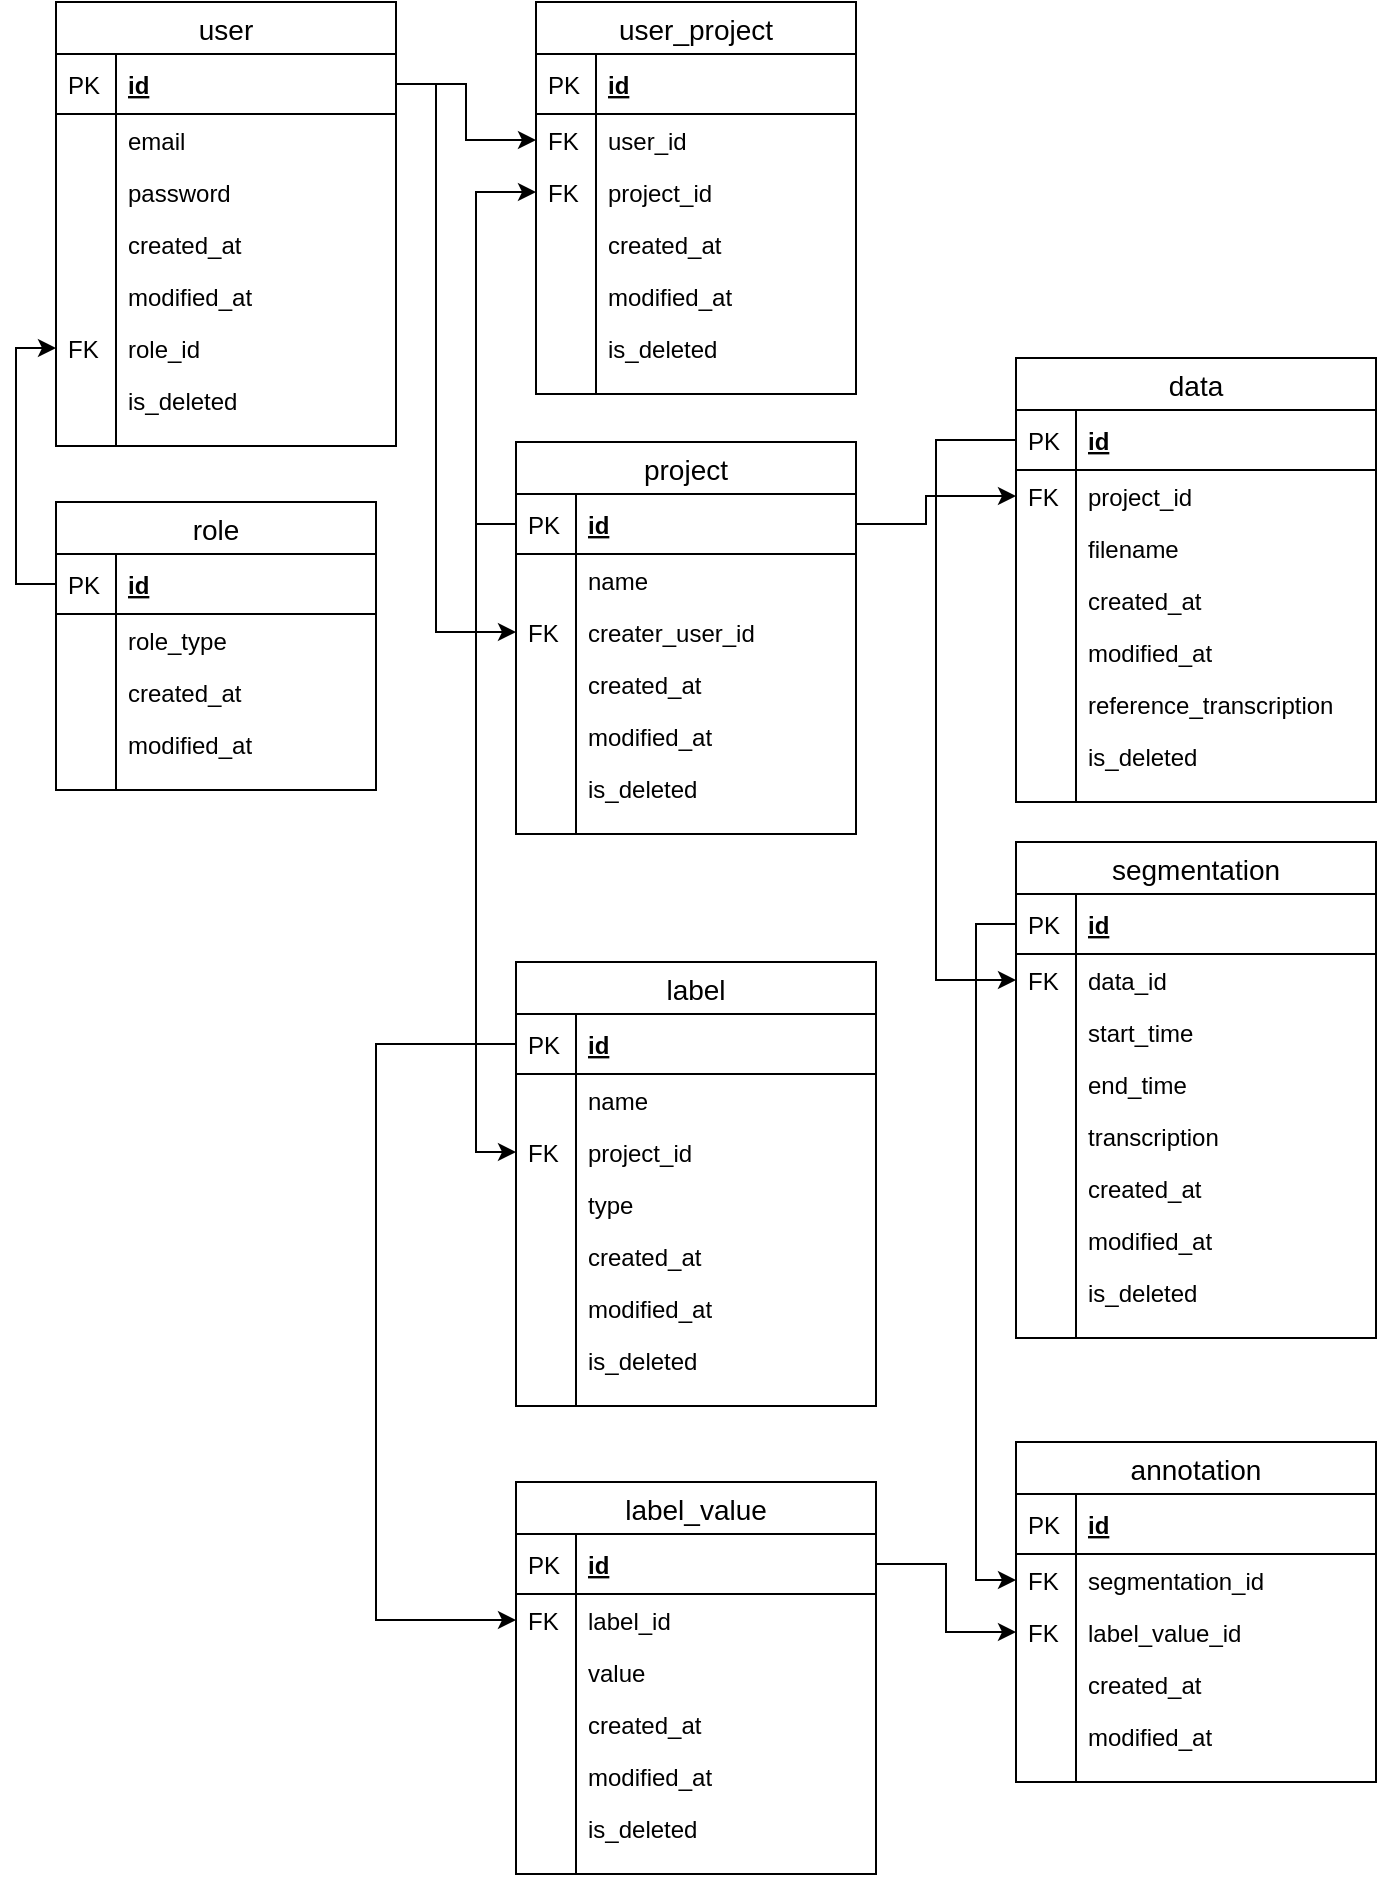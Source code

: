 <mxfile version="13.1.1" type="device"><diagram id="2tr82ef9kaFeDOgbSpE1" name="Page-1"><mxGraphModel dx="946" dy="597" grid="1" gridSize="10" guides="1" tooltips="1" connect="1" arrows="1" fold="1" page="1" pageScale="1" pageWidth="850" pageHeight="1100" math="0" shadow="0"><root><mxCell id="0"/><mxCell id="1" parent="0"/><mxCell id="nWLh1AnbuUHk495yyn_A-1" value="user" style="swimlane;fontStyle=0;childLayout=stackLayout;horizontal=1;startSize=26;horizontalStack=0;resizeParent=1;resizeParentMax=0;resizeLast=0;collapsible=1;marginBottom=0;align=center;fontSize=14;" parent="1" vertex="1"><mxGeometry x="40" y="80" width="170" height="222" as="geometry"/></mxCell><mxCell id="nWLh1AnbuUHk495yyn_A-2" value="id" style="shape=partialRectangle;top=0;left=0;right=0;bottom=1;align=left;verticalAlign=middle;fillColor=none;spacingLeft=34;spacingRight=4;overflow=hidden;rotatable=0;points=[[0,0.5],[1,0.5]];portConstraint=eastwest;dropTarget=0;fontStyle=5;fontSize=12;" parent="nWLh1AnbuUHk495yyn_A-1" vertex="1"><mxGeometry y="26" width="170" height="30" as="geometry"/></mxCell><mxCell id="nWLh1AnbuUHk495yyn_A-3" value="PK" style="shape=partialRectangle;top=0;left=0;bottom=0;fillColor=none;align=left;verticalAlign=middle;spacingLeft=4;spacingRight=4;overflow=hidden;rotatable=0;points=[];portConstraint=eastwest;part=1;fontSize=12;" parent="nWLh1AnbuUHk495yyn_A-2" vertex="1" connectable="0"><mxGeometry width="30" height="30" as="geometry"/></mxCell><mxCell id="nWLh1AnbuUHk495yyn_A-4" value="email" style="shape=partialRectangle;top=0;left=0;right=0;bottom=0;align=left;verticalAlign=top;fillColor=none;spacingLeft=34;spacingRight=4;overflow=hidden;rotatable=0;points=[[0,0.5],[1,0.5]];portConstraint=eastwest;dropTarget=0;fontSize=12;" parent="nWLh1AnbuUHk495yyn_A-1" vertex="1"><mxGeometry y="56" width="170" height="26" as="geometry"/></mxCell><mxCell id="nWLh1AnbuUHk495yyn_A-5" value="" style="shape=partialRectangle;top=0;left=0;bottom=0;fillColor=none;align=left;verticalAlign=top;spacingLeft=4;spacingRight=4;overflow=hidden;rotatable=0;points=[];portConstraint=eastwest;part=1;fontSize=12;" parent="nWLh1AnbuUHk495yyn_A-4" vertex="1" connectable="0"><mxGeometry width="30" height="26" as="geometry"/></mxCell><mxCell id="nWLh1AnbuUHk495yyn_A-6" value="password" style="shape=partialRectangle;top=0;left=0;right=0;bottom=0;align=left;verticalAlign=top;fillColor=none;spacingLeft=34;spacingRight=4;overflow=hidden;rotatable=0;points=[[0,0.5],[1,0.5]];portConstraint=eastwest;dropTarget=0;fontSize=12;" parent="nWLh1AnbuUHk495yyn_A-1" vertex="1"><mxGeometry y="82" width="170" height="26" as="geometry"/></mxCell><mxCell id="nWLh1AnbuUHk495yyn_A-7" value="" style="shape=partialRectangle;top=0;left=0;bottom=0;fillColor=none;align=left;verticalAlign=top;spacingLeft=4;spacingRight=4;overflow=hidden;rotatable=0;points=[];portConstraint=eastwest;part=1;fontSize=12;" parent="nWLh1AnbuUHk495yyn_A-6" vertex="1" connectable="0"><mxGeometry width="30" height="26" as="geometry"/></mxCell><mxCell id="nWLh1AnbuUHk495yyn_A-8" value="created_at" style="shape=partialRectangle;top=0;left=0;right=0;bottom=0;align=left;verticalAlign=top;fillColor=none;spacingLeft=34;spacingRight=4;overflow=hidden;rotatable=0;points=[[0,0.5],[1,0.5]];portConstraint=eastwest;dropTarget=0;fontSize=12;" parent="nWLh1AnbuUHk495yyn_A-1" vertex="1"><mxGeometry y="108" width="170" height="26" as="geometry"/></mxCell><mxCell id="nWLh1AnbuUHk495yyn_A-9" value="" style="shape=partialRectangle;top=0;left=0;bottom=0;fillColor=none;align=left;verticalAlign=top;spacingLeft=4;spacingRight=4;overflow=hidden;rotatable=0;points=[];portConstraint=eastwest;part=1;fontSize=12;" parent="nWLh1AnbuUHk495yyn_A-8" vertex="1" connectable="0"><mxGeometry width="30" height="26" as="geometry"/></mxCell><mxCell id="nWLh1AnbuUHk495yyn_A-37" value="modified_at" style="shape=partialRectangle;top=0;left=0;right=0;bottom=0;align=left;verticalAlign=top;fillColor=none;spacingLeft=34;spacingRight=4;overflow=hidden;rotatable=0;points=[[0,0.5],[1,0.5]];portConstraint=eastwest;dropTarget=0;fontSize=12;" parent="nWLh1AnbuUHk495yyn_A-1" vertex="1"><mxGeometry y="134" width="170" height="26" as="geometry"/></mxCell><mxCell id="nWLh1AnbuUHk495yyn_A-38" value="" style="shape=partialRectangle;top=0;left=0;bottom=0;fillColor=none;align=left;verticalAlign=top;spacingLeft=4;spacingRight=4;overflow=hidden;rotatable=0;points=[];portConstraint=eastwest;part=1;fontSize=12;" parent="nWLh1AnbuUHk495yyn_A-37" vertex="1" connectable="0"><mxGeometry width="30" height="26" as="geometry"/></mxCell><mxCell id="nWLh1AnbuUHk495yyn_A-41" value="role_id" style="shape=partialRectangle;top=0;left=0;right=0;bottom=0;align=left;verticalAlign=top;fillColor=none;spacingLeft=34;spacingRight=4;overflow=hidden;rotatable=0;points=[[0,0.5],[1,0.5]];portConstraint=eastwest;dropTarget=0;fontSize=12;" parent="nWLh1AnbuUHk495yyn_A-1" vertex="1"><mxGeometry y="160" width="170" height="26" as="geometry"/></mxCell><mxCell id="nWLh1AnbuUHk495yyn_A-42" value="FK" style="shape=partialRectangle;top=0;left=0;bottom=0;fillColor=none;align=left;verticalAlign=top;spacingLeft=4;spacingRight=4;overflow=hidden;rotatable=0;points=[];portConstraint=eastwest;part=1;fontSize=12;" parent="nWLh1AnbuUHk495yyn_A-41" vertex="1" connectable="0"><mxGeometry width="30" height="26" as="geometry"/></mxCell><mxCell id="nWLh1AnbuUHk495yyn_A-141" value="is_deleted" style="shape=partialRectangle;top=0;left=0;right=0;bottom=0;align=left;verticalAlign=top;fillColor=none;spacingLeft=34;spacingRight=4;overflow=hidden;rotatable=0;points=[[0,0.5],[1,0.5]];portConstraint=eastwest;dropTarget=0;fontSize=12;" parent="nWLh1AnbuUHk495yyn_A-1" vertex="1"><mxGeometry y="186" width="170" height="26" as="geometry"/></mxCell><mxCell id="nWLh1AnbuUHk495yyn_A-142" value="" style="shape=partialRectangle;top=0;left=0;bottom=0;fillColor=none;align=left;verticalAlign=top;spacingLeft=4;spacingRight=4;overflow=hidden;rotatable=0;points=[];portConstraint=eastwest;part=1;fontSize=12;" parent="nWLh1AnbuUHk495yyn_A-141" vertex="1" connectable="0"><mxGeometry width="30" height="26" as="geometry"/></mxCell><mxCell id="nWLh1AnbuUHk495yyn_A-10" value="" style="shape=partialRectangle;top=0;left=0;right=0;bottom=0;align=left;verticalAlign=top;fillColor=none;spacingLeft=34;spacingRight=4;overflow=hidden;rotatable=0;points=[[0,0.5],[1,0.5]];portConstraint=eastwest;dropTarget=0;fontSize=12;" parent="nWLh1AnbuUHk495yyn_A-1" vertex="1"><mxGeometry y="212" width="170" height="10" as="geometry"/></mxCell><mxCell id="nWLh1AnbuUHk495yyn_A-11" value="" style="shape=partialRectangle;top=0;left=0;bottom=0;fillColor=none;align=left;verticalAlign=top;spacingLeft=4;spacingRight=4;overflow=hidden;rotatable=0;points=[];portConstraint=eastwest;part=1;fontSize=12;" parent="nWLh1AnbuUHk495yyn_A-10" vertex="1" connectable="0"><mxGeometry width="30" height="10" as="geometry"/></mxCell><mxCell id="nWLh1AnbuUHk495yyn_A-12" value="project" style="swimlane;fontStyle=0;childLayout=stackLayout;horizontal=1;startSize=26;horizontalStack=0;resizeParent=1;resizeParentMax=0;resizeLast=0;collapsible=1;marginBottom=0;align=center;fontSize=14;" parent="1" vertex="1"><mxGeometry x="270" y="300" width="170" height="196" as="geometry"><mxRectangle x="270" y="300" width="70" height="26" as="alternateBounds"/></mxGeometry></mxCell><mxCell id="nWLh1AnbuUHk495yyn_A-13" value="id" style="shape=partialRectangle;top=0;left=0;right=0;bottom=1;align=left;verticalAlign=middle;fillColor=none;spacingLeft=34;spacingRight=4;overflow=hidden;rotatable=0;points=[[0,0.5],[1,0.5]];portConstraint=eastwest;dropTarget=0;fontStyle=5;fontSize=12;" parent="nWLh1AnbuUHk495yyn_A-12" vertex="1"><mxGeometry y="26" width="170" height="30" as="geometry"/></mxCell><mxCell id="nWLh1AnbuUHk495yyn_A-14" value="PK" style="shape=partialRectangle;top=0;left=0;bottom=0;fillColor=none;align=left;verticalAlign=middle;spacingLeft=4;spacingRight=4;overflow=hidden;rotatable=0;points=[];portConstraint=eastwest;part=1;fontSize=12;" parent="nWLh1AnbuUHk495yyn_A-13" vertex="1" connectable="0"><mxGeometry width="30" height="30" as="geometry"/></mxCell><mxCell id="nWLh1AnbuUHk495yyn_A-15" value="name" style="shape=partialRectangle;top=0;left=0;right=0;bottom=0;align=left;verticalAlign=top;fillColor=none;spacingLeft=34;spacingRight=4;overflow=hidden;rotatable=0;points=[[0,0.5],[1,0.5]];portConstraint=eastwest;dropTarget=0;fontSize=12;" parent="nWLh1AnbuUHk495yyn_A-12" vertex="1"><mxGeometry y="56" width="170" height="26" as="geometry"/></mxCell><mxCell id="nWLh1AnbuUHk495yyn_A-16" value="" style="shape=partialRectangle;top=0;left=0;bottom=0;fillColor=none;align=left;verticalAlign=top;spacingLeft=4;spacingRight=4;overflow=hidden;rotatable=0;points=[];portConstraint=eastwest;part=1;fontSize=12;" parent="nWLh1AnbuUHk495yyn_A-15" vertex="1" connectable="0"><mxGeometry width="30" height="26" as="geometry"/></mxCell><mxCell id="nWLh1AnbuUHk495yyn_A-17" value="creater_user_id" style="shape=partialRectangle;top=0;left=0;right=0;bottom=0;align=left;verticalAlign=top;fillColor=none;spacingLeft=34;spacingRight=4;overflow=hidden;rotatable=0;points=[[0,0.5],[1,0.5]];portConstraint=eastwest;dropTarget=0;fontSize=12;" parent="nWLh1AnbuUHk495yyn_A-12" vertex="1"><mxGeometry y="82" width="170" height="26" as="geometry"/></mxCell><mxCell id="nWLh1AnbuUHk495yyn_A-18" value="FK" style="shape=partialRectangle;top=0;left=0;bottom=0;fillColor=none;align=left;verticalAlign=top;spacingLeft=4;spacingRight=4;overflow=hidden;rotatable=0;points=[];portConstraint=eastwest;part=1;fontSize=12;" parent="nWLh1AnbuUHk495yyn_A-17" vertex="1" connectable="0"><mxGeometry width="30" height="26" as="geometry"/></mxCell><mxCell id="nWLh1AnbuUHk495yyn_A-19" value="created_at" style="shape=partialRectangle;top=0;left=0;right=0;bottom=0;align=left;verticalAlign=top;fillColor=none;spacingLeft=34;spacingRight=4;overflow=hidden;rotatable=0;points=[[0,0.5],[1,0.5]];portConstraint=eastwest;dropTarget=0;fontSize=12;" parent="nWLh1AnbuUHk495yyn_A-12" vertex="1"><mxGeometry y="108" width="170" height="26" as="geometry"/></mxCell><mxCell id="nWLh1AnbuUHk495yyn_A-20" value="" style="shape=partialRectangle;top=0;left=0;bottom=0;fillColor=none;align=left;verticalAlign=top;spacingLeft=4;spacingRight=4;overflow=hidden;rotatable=0;points=[];portConstraint=eastwest;part=1;fontSize=12;" parent="nWLh1AnbuUHk495yyn_A-19" vertex="1" connectable="0"><mxGeometry width="30" height="26" as="geometry"/></mxCell><mxCell id="nWLh1AnbuUHk495yyn_A-79" value="modified_at" style="shape=partialRectangle;top=0;left=0;right=0;bottom=0;align=left;verticalAlign=top;fillColor=none;spacingLeft=34;spacingRight=4;overflow=hidden;rotatable=0;points=[[0,0.5],[1,0.5]];portConstraint=eastwest;dropTarget=0;fontSize=12;" parent="nWLh1AnbuUHk495yyn_A-12" vertex="1"><mxGeometry y="134" width="170" height="26" as="geometry"/></mxCell><mxCell id="nWLh1AnbuUHk495yyn_A-80" value="" style="shape=partialRectangle;top=0;left=0;bottom=0;fillColor=none;align=left;verticalAlign=top;spacingLeft=4;spacingRight=4;overflow=hidden;rotatable=0;points=[];portConstraint=eastwest;part=1;fontSize=12;" parent="nWLh1AnbuUHk495yyn_A-79" vertex="1" connectable="0"><mxGeometry width="30" height="26" as="geometry"/></mxCell><mxCell id="nWLh1AnbuUHk495yyn_A-145" value="is_deleted" style="shape=partialRectangle;top=0;left=0;right=0;bottom=0;align=left;verticalAlign=top;fillColor=none;spacingLeft=34;spacingRight=4;overflow=hidden;rotatable=0;points=[[0,0.5],[1,0.5]];portConstraint=eastwest;dropTarget=0;fontSize=12;" parent="nWLh1AnbuUHk495yyn_A-12" vertex="1"><mxGeometry y="160" width="170" height="26" as="geometry"/></mxCell><mxCell id="nWLh1AnbuUHk495yyn_A-146" value="" style="shape=partialRectangle;top=0;left=0;bottom=0;fillColor=none;align=left;verticalAlign=top;spacingLeft=4;spacingRight=4;overflow=hidden;rotatable=0;points=[];portConstraint=eastwest;part=1;fontSize=12;" parent="nWLh1AnbuUHk495yyn_A-145" vertex="1" connectable="0"><mxGeometry width="30" height="26" as="geometry"/></mxCell><mxCell id="nWLh1AnbuUHk495yyn_A-147" value="" style="shape=partialRectangle;top=0;left=0;right=0;bottom=0;align=left;verticalAlign=top;fillColor=none;spacingLeft=34;spacingRight=4;overflow=hidden;rotatable=0;points=[[0,0.5],[1,0.5]];portConstraint=eastwest;dropTarget=0;fontSize=12;" parent="nWLh1AnbuUHk495yyn_A-12" vertex="1"><mxGeometry y="186" width="170" height="10" as="geometry"/></mxCell><mxCell id="nWLh1AnbuUHk495yyn_A-148" value="" style="shape=partialRectangle;top=0;left=0;bottom=0;fillColor=none;align=left;verticalAlign=top;spacingLeft=4;spacingRight=4;overflow=hidden;rotatable=0;points=[];portConstraint=eastwest;part=1;fontSize=12;" parent="nWLh1AnbuUHk495yyn_A-147" vertex="1" connectable="0"><mxGeometry width="30" height="10" as="geometry"/></mxCell><mxCell id="nWLh1AnbuUHk495yyn_A-23" value="role" style="swimlane;fontStyle=0;childLayout=stackLayout;horizontal=1;startSize=26;horizontalStack=0;resizeParent=1;resizeParentMax=0;resizeLast=0;collapsible=1;marginBottom=0;align=center;fontSize=14;" parent="1" vertex="1"><mxGeometry x="40" y="330" width="160" height="144" as="geometry"/></mxCell><mxCell id="nWLh1AnbuUHk495yyn_A-24" value="id" style="shape=partialRectangle;top=0;left=0;right=0;bottom=1;align=left;verticalAlign=middle;fillColor=none;spacingLeft=34;spacingRight=4;overflow=hidden;rotatable=0;points=[[0,0.5],[1,0.5]];portConstraint=eastwest;dropTarget=0;fontStyle=5;fontSize=12;" parent="nWLh1AnbuUHk495yyn_A-23" vertex="1"><mxGeometry y="26" width="160" height="30" as="geometry"/></mxCell><mxCell id="nWLh1AnbuUHk495yyn_A-25" value="PK" style="shape=partialRectangle;top=0;left=0;bottom=0;fillColor=none;align=left;verticalAlign=middle;spacingLeft=4;spacingRight=4;overflow=hidden;rotatable=0;points=[];portConstraint=eastwest;part=1;fontSize=12;" parent="nWLh1AnbuUHk495yyn_A-24" vertex="1" connectable="0"><mxGeometry width="30" height="30" as="geometry"/></mxCell><mxCell id="nWLh1AnbuUHk495yyn_A-26" value="role_type" style="shape=partialRectangle;top=0;left=0;right=0;bottom=0;align=left;verticalAlign=top;fillColor=none;spacingLeft=34;spacingRight=4;overflow=hidden;rotatable=0;points=[[0,0.5],[1,0.5]];portConstraint=eastwest;dropTarget=0;fontSize=12;" parent="nWLh1AnbuUHk495yyn_A-23" vertex="1"><mxGeometry y="56" width="160" height="26" as="geometry"/></mxCell><mxCell id="nWLh1AnbuUHk495yyn_A-27" value="" style="shape=partialRectangle;top=0;left=0;bottom=0;fillColor=none;align=left;verticalAlign=top;spacingLeft=4;spacingRight=4;overflow=hidden;rotatable=0;points=[];portConstraint=eastwest;part=1;fontSize=12;" parent="nWLh1AnbuUHk495yyn_A-26" vertex="1" connectable="0"><mxGeometry width="30" height="26" as="geometry"/></mxCell><mxCell id="nWLh1AnbuUHk495yyn_A-66" value="created_at" style="shape=partialRectangle;top=0;left=0;right=0;bottom=0;align=left;verticalAlign=top;fillColor=none;spacingLeft=34;spacingRight=4;overflow=hidden;rotatable=0;points=[[0,0.5],[1,0.5]];portConstraint=eastwest;dropTarget=0;fontSize=12;" parent="nWLh1AnbuUHk495yyn_A-23" vertex="1"><mxGeometry y="82" width="160" height="26" as="geometry"/></mxCell><mxCell id="nWLh1AnbuUHk495yyn_A-67" value="" style="shape=partialRectangle;top=0;left=0;bottom=0;fillColor=none;align=left;verticalAlign=top;spacingLeft=4;spacingRight=4;overflow=hidden;rotatable=0;points=[];portConstraint=eastwest;part=1;fontSize=12;" parent="nWLh1AnbuUHk495yyn_A-66" vertex="1" connectable="0"><mxGeometry width="30" height="26" as="geometry"/></mxCell><mxCell id="nWLh1AnbuUHk495yyn_A-28" value="modified_at" style="shape=partialRectangle;top=0;left=0;right=0;bottom=0;align=left;verticalAlign=top;fillColor=none;spacingLeft=34;spacingRight=4;overflow=hidden;rotatable=0;points=[[0,0.5],[1,0.5]];portConstraint=eastwest;dropTarget=0;fontSize=12;" parent="nWLh1AnbuUHk495yyn_A-23" vertex="1"><mxGeometry y="108" width="160" height="26" as="geometry"/></mxCell><mxCell id="nWLh1AnbuUHk495yyn_A-29" value="" style="shape=partialRectangle;top=0;left=0;bottom=0;fillColor=none;align=left;verticalAlign=top;spacingLeft=4;spacingRight=4;overflow=hidden;rotatable=0;points=[];portConstraint=eastwest;part=1;fontSize=12;" parent="nWLh1AnbuUHk495yyn_A-28" vertex="1" connectable="0"><mxGeometry width="30" height="26" as="geometry"/></mxCell><mxCell id="nWLh1AnbuUHk495yyn_A-32" value="" style="shape=partialRectangle;top=0;left=0;right=0;bottom=0;align=left;verticalAlign=top;fillColor=none;spacingLeft=34;spacingRight=4;overflow=hidden;rotatable=0;points=[[0,0.5],[1,0.5]];portConstraint=eastwest;dropTarget=0;fontSize=12;" parent="nWLh1AnbuUHk495yyn_A-23" vertex="1"><mxGeometry y="134" width="160" height="10" as="geometry"/></mxCell><mxCell id="nWLh1AnbuUHk495yyn_A-33" value="" style="shape=partialRectangle;top=0;left=0;bottom=0;fillColor=none;align=left;verticalAlign=top;spacingLeft=4;spacingRight=4;overflow=hidden;rotatable=0;points=[];portConstraint=eastwest;part=1;fontSize=12;" parent="nWLh1AnbuUHk495yyn_A-32" vertex="1" connectable="0"><mxGeometry width="30" height="10" as="geometry"/></mxCell><mxCell id="nWLh1AnbuUHk495yyn_A-43" style="edgeStyle=orthogonalEdgeStyle;rounded=0;orthogonalLoop=1;jettySize=auto;html=1;exitX=0;exitY=0.5;exitDx=0;exitDy=0;entryX=0;entryY=0.5;entryDx=0;entryDy=0;" parent="1" source="nWLh1AnbuUHk495yyn_A-24" target="nWLh1AnbuUHk495yyn_A-41" edge="1"><mxGeometry relative="1" as="geometry"/></mxCell><mxCell id="nWLh1AnbuUHk495yyn_A-44" value="data" style="swimlane;fontStyle=0;childLayout=stackLayout;horizontal=1;startSize=26;horizontalStack=0;resizeParent=1;resizeParentMax=0;resizeLast=0;collapsible=1;marginBottom=0;align=center;fontSize=14;" parent="1" vertex="1"><mxGeometry x="520" y="258" width="180" height="222" as="geometry"/></mxCell><mxCell id="nWLh1AnbuUHk495yyn_A-45" value="id" style="shape=partialRectangle;top=0;left=0;right=0;bottom=1;align=left;verticalAlign=middle;fillColor=none;spacingLeft=34;spacingRight=4;overflow=hidden;rotatable=0;points=[[0,0.5],[1,0.5]];portConstraint=eastwest;dropTarget=0;fontStyle=5;fontSize=12;" parent="nWLh1AnbuUHk495yyn_A-44" vertex="1"><mxGeometry y="26" width="180" height="30" as="geometry"/></mxCell><mxCell id="nWLh1AnbuUHk495yyn_A-46" value="PK" style="shape=partialRectangle;top=0;left=0;bottom=0;fillColor=none;align=left;verticalAlign=middle;spacingLeft=4;spacingRight=4;overflow=hidden;rotatable=0;points=[];portConstraint=eastwest;part=1;fontSize=12;" parent="nWLh1AnbuUHk495yyn_A-45" vertex="1" connectable="0"><mxGeometry width="30" height="30" as="geometry"/></mxCell><mxCell id="nWLh1AnbuUHk495yyn_A-47" value="project_id" style="shape=partialRectangle;top=0;left=0;right=0;bottom=0;align=left;verticalAlign=top;fillColor=none;spacingLeft=34;spacingRight=4;overflow=hidden;rotatable=0;points=[[0,0.5],[1,0.5]];portConstraint=eastwest;dropTarget=0;fontSize=12;" parent="nWLh1AnbuUHk495yyn_A-44" vertex="1"><mxGeometry y="56" width="180" height="26" as="geometry"/></mxCell><mxCell id="nWLh1AnbuUHk495yyn_A-48" value="FK" style="shape=partialRectangle;top=0;left=0;bottom=0;fillColor=none;align=left;verticalAlign=top;spacingLeft=4;spacingRight=4;overflow=hidden;rotatable=0;points=[];portConstraint=eastwest;part=1;fontSize=12;" parent="nWLh1AnbuUHk495yyn_A-47" vertex="1" connectable="0"><mxGeometry width="30" height="26" as="geometry"/></mxCell><mxCell id="nWLh1AnbuUHk495yyn_A-51" value="filename" style="shape=partialRectangle;top=0;left=0;right=0;bottom=0;align=left;verticalAlign=top;fillColor=none;spacingLeft=34;spacingRight=4;overflow=hidden;rotatable=0;points=[[0,0.5],[1,0.5]];portConstraint=eastwest;dropTarget=0;fontSize=12;" parent="nWLh1AnbuUHk495yyn_A-44" vertex="1"><mxGeometry y="82" width="180" height="26" as="geometry"/></mxCell><mxCell id="nWLh1AnbuUHk495yyn_A-52" value="" style="shape=partialRectangle;top=0;left=0;bottom=0;fillColor=none;align=left;verticalAlign=top;spacingLeft=4;spacingRight=4;overflow=hidden;rotatable=0;points=[];portConstraint=eastwest;part=1;fontSize=12;" parent="nWLh1AnbuUHk495yyn_A-51" vertex="1" connectable="0"><mxGeometry width="30" height="26" as="geometry"/></mxCell><mxCell id="nWLh1AnbuUHk495yyn_A-122" value="created_at" style="shape=partialRectangle;top=0;left=0;right=0;bottom=0;align=left;verticalAlign=top;fillColor=none;spacingLeft=34;spacingRight=4;overflow=hidden;rotatable=0;points=[[0,0.5],[1,0.5]];portConstraint=eastwest;dropTarget=0;fontSize=12;" parent="nWLh1AnbuUHk495yyn_A-44" vertex="1"><mxGeometry y="108" width="180" height="26" as="geometry"/></mxCell><mxCell id="nWLh1AnbuUHk495yyn_A-123" value="" style="shape=partialRectangle;top=0;left=0;bottom=0;fillColor=none;align=left;verticalAlign=top;spacingLeft=4;spacingRight=4;overflow=hidden;rotatable=0;points=[];portConstraint=eastwest;part=1;fontSize=12;" parent="nWLh1AnbuUHk495yyn_A-122" vertex="1" connectable="0"><mxGeometry width="30" height="26" as="geometry"/></mxCell><mxCell id="nWLh1AnbuUHk495yyn_A-124" value="modified_at" style="shape=partialRectangle;top=0;left=0;right=0;bottom=0;align=left;verticalAlign=top;fillColor=none;spacingLeft=34;spacingRight=4;overflow=hidden;rotatable=0;points=[[0,0.5],[1,0.5]];portConstraint=eastwest;dropTarget=0;fontSize=12;" parent="nWLh1AnbuUHk495yyn_A-44" vertex="1"><mxGeometry y="134" width="180" height="26" as="geometry"/></mxCell><mxCell id="nWLh1AnbuUHk495yyn_A-125" value="" style="shape=partialRectangle;top=0;left=0;bottom=0;fillColor=none;align=left;verticalAlign=top;spacingLeft=4;spacingRight=4;overflow=hidden;rotatable=0;points=[];portConstraint=eastwest;part=1;fontSize=12;" parent="nWLh1AnbuUHk495yyn_A-124" vertex="1" connectable="0"><mxGeometry width="30" height="26" as="geometry"/></mxCell><mxCell id="nWLh1AnbuUHk495yyn_A-127" value="reference_transcription" style="shape=partialRectangle;top=0;left=0;right=0;bottom=0;align=left;verticalAlign=top;fillColor=none;spacingLeft=34;spacingRight=4;overflow=hidden;rotatable=0;points=[[0,0.5],[1,0.5]];portConstraint=eastwest;dropTarget=0;fontSize=12;" parent="nWLh1AnbuUHk495yyn_A-44" vertex="1"><mxGeometry y="160" width="180" height="26" as="geometry"/></mxCell><mxCell id="nWLh1AnbuUHk495yyn_A-128" value="" style="shape=partialRectangle;top=0;left=0;bottom=0;fillColor=none;align=left;verticalAlign=top;spacingLeft=4;spacingRight=4;overflow=hidden;rotatable=0;points=[];portConstraint=eastwest;part=1;fontSize=12;" parent="nWLh1AnbuUHk495yyn_A-127" vertex="1" connectable="0"><mxGeometry width="30" height="26" as="geometry"/></mxCell><mxCell id="nWLh1AnbuUHk495yyn_A-139" value="is_deleted" style="shape=partialRectangle;top=0;left=0;right=0;bottom=0;align=left;verticalAlign=top;fillColor=none;spacingLeft=34;spacingRight=4;overflow=hidden;rotatable=0;points=[[0,0.5],[1,0.5]];portConstraint=eastwest;dropTarget=0;fontSize=12;" parent="nWLh1AnbuUHk495yyn_A-44" vertex="1"><mxGeometry y="186" width="180" height="26" as="geometry"/></mxCell><mxCell id="nWLh1AnbuUHk495yyn_A-140" value="" style="shape=partialRectangle;top=0;left=0;bottom=0;fillColor=none;align=left;verticalAlign=top;spacingLeft=4;spacingRight=4;overflow=hidden;rotatable=0;points=[];portConstraint=eastwest;part=1;fontSize=12;" parent="nWLh1AnbuUHk495yyn_A-139" vertex="1" connectable="0"><mxGeometry width="30" height="26" as="geometry"/></mxCell><mxCell id="nWLh1AnbuUHk495yyn_A-53" value="" style="shape=partialRectangle;top=0;left=0;right=0;bottom=0;align=left;verticalAlign=top;fillColor=none;spacingLeft=34;spacingRight=4;overflow=hidden;rotatable=0;points=[[0,0.5],[1,0.5]];portConstraint=eastwest;dropTarget=0;fontSize=12;" parent="nWLh1AnbuUHk495yyn_A-44" vertex="1"><mxGeometry y="212" width="180" height="10" as="geometry"/></mxCell><mxCell id="nWLh1AnbuUHk495yyn_A-54" value="" style="shape=partialRectangle;top=0;left=0;bottom=0;fillColor=none;align=left;verticalAlign=top;spacingLeft=4;spacingRight=4;overflow=hidden;rotatable=0;points=[];portConstraint=eastwest;part=1;fontSize=12;" parent="nWLh1AnbuUHk495yyn_A-53" vertex="1" connectable="0"><mxGeometry width="30" height="10" as="geometry"/></mxCell><mxCell id="nWLh1AnbuUHk495yyn_A-55" value="annotation" style="swimlane;fontStyle=0;childLayout=stackLayout;horizontal=1;startSize=26;horizontalStack=0;resizeParent=1;resizeParentMax=0;resizeLast=0;collapsible=1;marginBottom=0;align=center;fontSize=14;" parent="1" vertex="1"><mxGeometry x="520" y="800" width="180" height="170" as="geometry"/></mxCell><mxCell id="nWLh1AnbuUHk495yyn_A-56" value="id" style="shape=partialRectangle;top=0;left=0;right=0;bottom=1;align=left;verticalAlign=middle;fillColor=none;spacingLeft=34;spacingRight=4;overflow=hidden;rotatable=0;points=[[0,0.5],[1,0.5]];portConstraint=eastwest;dropTarget=0;fontStyle=5;fontSize=12;" parent="nWLh1AnbuUHk495yyn_A-55" vertex="1"><mxGeometry y="26" width="180" height="30" as="geometry"/></mxCell><mxCell id="nWLh1AnbuUHk495yyn_A-57" value="PK" style="shape=partialRectangle;top=0;left=0;bottom=0;fillColor=none;align=left;verticalAlign=middle;spacingLeft=4;spacingRight=4;overflow=hidden;rotatable=0;points=[];portConstraint=eastwest;part=1;fontSize=12;" parent="nWLh1AnbuUHk495yyn_A-56" vertex="1" connectable="0"><mxGeometry width="30" height="30" as="geometry"/></mxCell><mxCell id="nWLh1AnbuUHk495yyn_A-60" value="segmentation_id" style="shape=partialRectangle;top=0;left=0;right=0;bottom=0;align=left;verticalAlign=top;fillColor=none;spacingLeft=34;spacingRight=4;overflow=hidden;rotatable=0;points=[[0,0.5],[1,0.5]];portConstraint=eastwest;dropTarget=0;fontSize=12;" parent="nWLh1AnbuUHk495yyn_A-55" vertex="1"><mxGeometry y="56" width="180" height="26" as="geometry"/></mxCell><mxCell id="nWLh1AnbuUHk495yyn_A-61" value="FK" style="shape=partialRectangle;top=0;left=0;bottom=0;fillColor=none;align=left;verticalAlign=top;spacingLeft=4;spacingRight=4;overflow=hidden;rotatable=0;points=[];portConstraint=eastwest;part=1;fontSize=12;" parent="nWLh1AnbuUHk495yyn_A-60" vertex="1" connectable="0"><mxGeometry width="30" height="26" as="geometry"/></mxCell><mxCell id="nWLh1AnbuUHk495yyn_A-62" value="label_value_id" style="shape=partialRectangle;top=0;left=0;right=0;bottom=0;align=left;verticalAlign=top;fillColor=none;spacingLeft=34;spacingRight=4;overflow=hidden;rotatable=0;points=[[0,0.5],[1,0.5]];portConstraint=eastwest;dropTarget=0;fontSize=12;" parent="nWLh1AnbuUHk495yyn_A-55" vertex="1"><mxGeometry y="82" width="180" height="26" as="geometry"/></mxCell><mxCell id="nWLh1AnbuUHk495yyn_A-63" value="FK" style="shape=partialRectangle;top=0;left=0;bottom=0;fillColor=none;align=left;verticalAlign=top;spacingLeft=4;spacingRight=4;overflow=hidden;rotatable=0;points=[];portConstraint=eastwest;part=1;fontSize=12;" parent="nWLh1AnbuUHk495yyn_A-62" vertex="1" connectable="0"><mxGeometry width="30" height="26" as="geometry"/></mxCell><mxCell id="nWLh1AnbuUHk495yyn_A-170" value="created_at" style="shape=partialRectangle;top=0;left=0;right=0;bottom=0;align=left;verticalAlign=top;fillColor=none;spacingLeft=34;spacingRight=4;overflow=hidden;rotatable=0;points=[[0,0.5],[1,0.5]];portConstraint=eastwest;dropTarget=0;fontSize=12;" parent="nWLh1AnbuUHk495yyn_A-55" vertex="1"><mxGeometry y="108" width="180" height="26" as="geometry"/></mxCell><mxCell id="nWLh1AnbuUHk495yyn_A-171" value="" style="shape=partialRectangle;top=0;left=0;bottom=0;fillColor=none;align=left;verticalAlign=top;spacingLeft=4;spacingRight=4;overflow=hidden;rotatable=0;points=[];portConstraint=eastwest;part=1;fontSize=12;" parent="nWLh1AnbuUHk495yyn_A-170" vertex="1" connectable="0"><mxGeometry width="30" height="26" as="geometry"/></mxCell><mxCell id="nWLh1AnbuUHk495yyn_A-180" value="modified_at" style="shape=partialRectangle;top=0;left=0;right=0;bottom=0;align=left;verticalAlign=top;fillColor=none;spacingLeft=34;spacingRight=4;overflow=hidden;rotatable=0;points=[[0,0.5],[1,0.5]];portConstraint=eastwest;dropTarget=0;fontSize=12;" parent="nWLh1AnbuUHk495yyn_A-55" vertex="1"><mxGeometry y="134" width="180" height="26" as="geometry"/></mxCell><mxCell id="nWLh1AnbuUHk495yyn_A-181" value="" style="shape=partialRectangle;top=0;left=0;bottom=0;fillColor=none;align=left;verticalAlign=top;spacingLeft=4;spacingRight=4;overflow=hidden;rotatable=0;points=[];portConstraint=eastwest;part=1;fontSize=12;" parent="nWLh1AnbuUHk495yyn_A-180" vertex="1" connectable="0"><mxGeometry width="30" height="26" as="geometry"/></mxCell><mxCell id="nWLh1AnbuUHk495yyn_A-64" value="" style="shape=partialRectangle;top=0;left=0;right=0;bottom=0;align=left;verticalAlign=top;fillColor=none;spacingLeft=34;spacingRight=4;overflow=hidden;rotatable=0;points=[[0,0.5],[1,0.5]];portConstraint=eastwest;dropTarget=0;fontSize=12;" parent="nWLh1AnbuUHk495yyn_A-55" vertex="1"><mxGeometry y="160" width="180" height="10" as="geometry"/></mxCell><mxCell id="nWLh1AnbuUHk495yyn_A-65" value="" style="shape=partialRectangle;top=0;left=0;bottom=0;fillColor=none;align=left;verticalAlign=top;spacingLeft=4;spacingRight=4;overflow=hidden;rotatable=0;points=[];portConstraint=eastwest;part=1;fontSize=12;" parent="nWLh1AnbuUHk495yyn_A-64" vertex="1" connectable="0"><mxGeometry width="30" height="10" as="geometry"/></mxCell><mxCell id="nWLh1AnbuUHk495yyn_A-68" value="label" style="swimlane;fontStyle=0;childLayout=stackLayout;horizontal=1;startSize=26;horizontalStack=0;resizeParent=1;resizeParentMax=0;resizeLast=0;collapsible=1;marginBottom=0;align=center;fontSize=14;" parent="1" vertex="1"><mxGeometry x="270" y="560" width="180" height="222" as="geometry"/></mxCell><mxCell id="nWLh1AnbuUHk495yyn_A-69" value="id" style="shape=partialRectangle;top=0;left=0;right=0;bottom=1;align=left;verticalAlign=middle;fillColor=none;spacingLeft=34;spacingRight=4;overflow=hidden;rotatable=0;points=[[0,0.5],[1,0.5]];portConstraint=eastwest;dropTarget=0;fontStyle=5;fontSize=12;" parent="nWLh1AnbuUHk495yyn_A-68" vertex="1"><mxGeometry y="26" width="180" height="30" as="geometry"/></mxCell><mxCell id="nWLh1AnbuUHk495yyn_A-70" value="PK" style="shape=partialRectangle;top=0;left=0;bottom=0;fillColor=none;align=left;verticalAlign=middle;spacingLeft=4;spacingRight=4;overflow=hidden;rotatable=0;points=[];portConstraint=eastwest;part=1;fontSize=12;" parent="nWLh1AnbuUHk495yyn_A-69" vertex="1" connectable="0"><mxGeometry width="30" height="30" as="geometry"/></mxCell><mxCell id="nWLh1AnbuUHk495yyn_A-71" value="name" style="shape=partialRectangle;top=0;left=0;right=0;bottom=0;align=left;verticalAlign=top;fillColor=none;spacingLeft=34;spacingRight=4;overflow=hidden;rotatable=0;points=[[0,0.5],[1,0.5]];portConstraint=eastwest;dropTarget=0;fontSize=12;" parent="nWLh1AnbuUHk495yyn_A-68" vertex="1"><mxGeometry y="56" width="180" height="26" as="geometry"/></mxCell><mxCell id="nWLh1AnbuUHk495yyn_A-72" value="" style="shape=partialRectangle;top=0;left=0;bottom=0;fillColor=none;align=left;verticalAlign=top;spacingLeft=4;spacingRight=4;overflow=hidden;rotatable=0;points=[];portConstraint=eastwest;part=1;fontSize=12;" parent="nWLh1AnbuUHk495yyn_A-71" vertex="1" connectable="0"><mxGeometry width="30" height="26" as="geometry"/></mxCell><mxCell id="nWLh1AnbuUHk495yyn_A-73" value="project_id" style="shape=partialRectangle;top=0;left=0;right=0;bottom=0;align=left;verticalAlign=top;fillColor=none;spacingLeft=34;spacingRight=4;overflow=hidden;rotatable=0;points=[[0,0.5],[1,0.5]];portConstraint=eastwest;dropTarget=0;fontSize=12;" parent="nWLh1AnbuUHk495yyn_A-68" vertex="1"><mxGeometry y="82" width="180" height="26" as="geometry"/></mxCell><mxCell id="nWLh1AnbuUHk495yyn_A-74" value="FK" style="shape=partialRectangle;top=0;left=0;bottom=0;fillColor=none;align=left;verticalAlign=top;spacingLeft=4;spacingRight=4;overflow=hidden;rotatable=0;points=[];portConstraint=eastwest;part=1;fontSize=12;" parent="nWLh1AnbuUHk495yyn_A-73" vertex="1" connectable="0"><mxGeometry width="30" height="26" as="geometry"/></mxCell><mxCell id="nWLh1AnbuUHk495yyn_A-75" value="type" style="shape=partialRectangle;top=0;left=0;right=0;bottom=0;align=left;verticalAlign=top;fillColor=none;spacingLeft=34;spacingRight=4;overflow=hidden;rotatable=0;points=[[0,0.5],[1,0.5]];portConstraint=eastwest;dropTarget=0;fontSize=12;" parent="nWLh1AnbuUHk495yyn_A-68" vertex="1"><mxGeometry y="108" width="180" height="26" as="geometry"/></mxCell><mxCell id="nWLh1AnbuUHk495yyn_A-76" value="" style="shape=partialRectangle;top=0;left=0;bottom=0;fillColor=none;align=left;verticalAlign=top;spacingLeft=4;spacingRight=4;overflow=hidden;rotatable=0;points=[];portConstraint=eastwest;part=1;fontSize=12;" parent="nWLh1AnbuUHk495yyn_A-75" vertex="1" connectable="0"><mxGeometry width="30" height="26" as="geometry"/></mxCell><mxCell id="nWLh1AnbuUHk495yyn_A-162" value="created_at" style="shape=partialRectangle;top=0;left=0;right=0;bottom=0;align=left;verticalAlign=top;fillColor=none;spacingLeft=34;spacingRight=4;overflow=hidden;rotatable=0;points=[[0,0.5],[1,0.5]];portConstraint=eastwest;dropTarget=0;fontSize=12;" parent="nWLh1AnbuUHk495yyn_A-68" vertex="1"><mxGeometry y="134" width="180" height="26" as="geometry"/></mxCell><mxCell id="nWLh1AnbuUHk495yyn_A-163" value="" style="shape=partialRectangle;top=0;left=0;bottom=0;fillColor=none;align=left;verticalAlign=top;spacingLeft=4;spacingRight=4;overflow=hidden;rotatable=0;points=[];portConstraint=eastwest;part=1;fontSize=12;" parent="nWLh1AnbuUHk495yyn_A-162" vertex="1" connectable="0"><mxGeometry width="30" height="26" as="geometry"/></mxCell><mxCell id="nWLh1AnbuUHk495yyn_A-164" value="modified_at" style="shape=partialRectangle;top=0;left=0;right=0;bottom=0;align=left;verticalAlign=top;fillColor=none;spacingLeft=34;spacingRight=4;overflow=hidden;rotatable=0;points=[[0,0.5],[1,0.5]];portConstraint=eastwest;dropTarget=0;fontSize=12;" parent="nWLh1AnbuUHk495yyn_A-68" vertex="1"><mxGeometry y="160" width="180" height="26" as="geometry"/></mxCell><mxCell id="nWLh1AnbuUHk495yyn_A-165" value="" style="shape=partialRectangle;top=0;left=0;bottom=0;fillColor=none;align=left;verticalAlign=top;spacingLeft=4;spacingRight=4;overflow=hidden;rotatable=0;points=[];portConstraint=eastwest;part=1;fontSize=12;" parent="nWLh1AnbuUHk495yyn_A-164" vertex="1" connectable="0"><mxGeometry width="30" height="26" as="geometry"/></mxCell><mxCell id="nWLh1AnbuUHk495yyn_A-166" value="is_deleted" style="shape=partialRectangle;top=0;left=0;right=0;bottom=0;align=left;verticalAlign=top;fillColor=none;spacingLeft=34;spacingRight=4;overflow=hidden;rotatable=0;points=[[0,0.5],[1,0.5]];portConstraint=eastwest;dropTarget=0;fontSize=12;" parent="nWLh1AnbuUHk495yyn_A-68" vertex="1"><mxGeometry y="186" width="180" height="26" as="geometry"/></mxCell><mxCell id="nWLh1AnbuUHk495yyn_A-167" value="" style="shape=partialRectangle;top=0;left=0;bottom=0;fillColor=none;align=left;verticalAlign=top;spacingLeft=4;spacingRight=4;overflow=hidden;rotatable=0;points=[];portConstraint=eastwest;part=1;fontSize=12;" parent="nWLh1AnbuUHk495yyn_A-166" vertex="1" connectable="0"><mxGeometry width="30" height="26" as="geometry"/></mxCell><mxCell id="nWLh1AnbuUHk495yyn_A-77" value="" style="shape=partialRectangle;top=0;left=0;right=0;bottom=0;align=left;verticalAlign=top;fillColor=none;spacingLeft=34;spacingRight=4;overflow=hidden;rotatable=0;points=[[0,0.5],[1,0.5]];portConstraint=eastwest;dropTarget=0;fontSize=12;" parent="nWLh1AnbuUHk495yyn_A-68" vertex="1"><mxGeometry y="212" width="180" height="10" as="geometry"/></mxCell><mxCell id="nWLh1AnbuUHk495yyn_A-78" value="" style="shape=partialRectangle;top=0;left=0;bottom=0;fillColor=none;align=left;verticalAlign=top;spacingLeft=4;spacingRight=4;overflow=hidden;rotatable=0;points=[];portConstraint=eastwest;part=1;fontSize=12;" parent="nWLh1AnbuUHk495yyn_A-77" vertex="1" connectable="0"><mxGeometry width="30" height="10" as="geometry"/></mxCell><mxCell id="nWLh1AnbuUHk495yyn_A-82" value="user_project" style="swimlane;fontStyle=0;childLayout=stackLayout;horizontal=1;startSize=26;horizontalStack=0;resizeParent=1;resizeParentMax=0;resizeLast=0;collapsible=1;marginBottom=0;align=center;fontSize=14;" parent="1" vertex="1"><mxGeometry x="280" y="80" width="160" height="196" as="geometry"/></mxCell><mxCell id="nWLh1AnbuUHk495yyn_A-83" value="id" style="shape=partialRectangle;top=0;left=0;right=0;bottom=1;align=left;verticalAlign=middle;fillColor=none;spacingLeft=34;spacingRight=4;overflow=hidden;rotatable=0;points=[[0,0.5],[1,0.5]];portConstraint=eastwest;dropTarget=0;fontStyle=5;fontSize=12;" parent="nWLh1AnbuUHk495yyn_A-82" vertex="1"><mxGeometry y="26" width="160" height="30" as="geometry"/></mxCell><mxCell id="nWLh1AnbuUHk495yyn_A-84" value="PK" style="shape=partialRectangle;top=0;left=0;bottom=0;fillColor=none;align=left;verticalAlign=middle;spacingLeft=4;spacingRight=4;overflow=hidden;rotatable=0;points=[];portConstraint=eastwest;part=1;fontSize=12;" parent="nWLh1AnbuUHk495yyn_A-83" vertex="1" connectable="0"><mxGeometry width="30" height="30" as="geometry"/></mxCell><mxCell id="nWLh1AnbuUHk495yyn_A-85" value="user_id" style="shape=partialRectangle;top=0;left=0;right=0;bottom=0;align=left;verticalAlign=top;fillColor=none;spacingLeft=34;spacingRight=4;overflow=hidden;rotatable=0;points=[[0,0.5],[1,0.5]];portConstraint=eastwest;dropTarget=0;fontSize=12;" parent="nWLh1AnbuUHk495yyn_A-82" vertex="1"><mxGeometry y="56" width="160" height="26" as="geometry"/></mxCell><mxCell id="nWLh1AnbuUHk495yyn_A-86" value="FK" style="shape=partialRectangle;top=0;left=0;bottom=0;fillColor=none;align=left;verticalAlign=top;spacingLeft=4;spacingRight=4;overflow=hidden;rotatable=0;points=[];portConstraint=eastwest;part=1;fontSize=12;" parent="nWLh1AnbuUHk495yyn_A-85" vertex="1" connectable="0"><mxGeometry width="30" height="26" as="geometry"/></mxCell><mxCell id="nWLh1AnbuUHk495yyn_A-87" value="project_id" style="shape=partialRectangle;top=0;left=0;right=0;bottom=0;align=left;verticalAlign=top;fillColor=none;spacingLeft=34;spacingRight=4;overflow=hidden;rotatable=0;points=[[0,0.5],[1,0.5]];portConstraint=eastwest;dropTarget=0;fontSize=12;" parent="nWLh1AnbuUHk495yyn_A-82" vertex="1"><mxGeometry y="82" width="160" height="26" as="geometry"/></mxCell><mxCell id="nWLh1AnbuUHk495yyn_A-88" value="FK" style="shape=partialRectangle;top=0;left=0;bottom=0;fillColor=none;align=left;verticalAlign=top;spacingLeft=4;spacingRight=4;overflow=hidden;rotatable=0;points=[];portConstraint=eastwest;part=1;fontSize=12;" parent="nWLh1AnbuUHk495yyn_A-87" vertex="1" connectable="0"><mxGeometry width="30" height="26" as="geometry"/></mxCell><mxCell id="nWLh1AnbuUHk495yyn_A-89" value="created_at" style="shape=partialRectangle;top=0;left=0;right=0;bottom=0;align=left;verticalAlign=top;fillColor=none;spacingLeft=34;spacingRight=4;overflow=hidden;rotatable=0;points=[[0,0.5],[1,0.5]];portConstraint=eastwest;dropTarget=0;fontSize=12;" parent="nWLh1AnbuUHk495yyn_A-82" vertex="1"><mxGeometry y="108" width="160" height="26" as="geometry"/></mxCell><mxCell id="nWLh1AnbuUHk495yyn_A-90" value="" style="shape=partialRectangle;top=0;left=0;bottom=0;fillColor=none;align=left;verticalAlign=top;spacingLeft=4;spacingRight=4;overflow=hidden;rotatable=0;points=[];portConstraint=eastwest;part=1;fontSize=12;" parent="nWLh1AnbuUHk495yyn_A-89" vertex="1" connectable="0"><mxGeometry width="30" height="26" as="geometry"/></mxCell><mxCell id="nWLh1AnbuUHk495yyn_A-91" value="modified_at" style="shape=partialRectangle;top=0;left=0;right=0;bottom=0;align=left;verticalAlign=top;fillColor=none;spacingLeft=34;spacingRight=4;overflow=hidden;rotatable=0;points=[[0,0.5],[1,0.5]];portConstraint=eastwest;dropTarget=0;fontSize=12;" parent="nWLh1AnbuUHk495yyn_A-82" vertex="1"><mxGeometry y="134" width="160" height="26" as="geometry"/></mxCell><mxCell id="nWLh1AnbuUHk495yyn_A-92" value="" style="shape=partialRectangle;top=0;left=0;bottom=0;fillColor=none;align=left;verticalAlign=top;spacingLeft=4;spacingRight=4;overflow=hidden;rotatable=0;points=[];portConstraint=eastwest;part=1;fontSize=12;" parent="nWLh1AnbuUHk495yyn_A-91" vertex="1" connectable="0"><mxGeometry width="30" height="26" as="geometry"/></mxCell><mxCell id="nWLh1AnbuUHk495yyn_A-143" value="is_deleted" style="shape=partialRectangle;top=0;left=0;right=0;bottom=0;align=left;verticalAlign=top;fillColor=none;spacingLeft=34;spacingRight=4;overflow=hidden;rotatable=0;points=[[0,0.5],[1,0.5]];portConstraint=eastwest;dropTarget=0;fontSize=12;" parent="nWLh1AnbuUHk495yyn_A-82" vertex="1"><mxGeometry y="160" width="160" height="26" as="geometry"/></mxCell><mxCell id="nWLh1AnbuUHk495yyn_A-144" value="" style="shape=partialRectangle;top=0;left=0;bottom=0;fillColor=none;align=left;verticalAlign=top;spacingLeft=4;spacingRight=4;overflow=hidden;rotatable=0;points=[];portConstraint=eastwest;part=1;fontSize=12;" parent="nWLh1AnbuUHk495yyn_A-143" vertex="1" connectable="0"><mxGeometry width="30" height="26" as="geometry"/></mxCell><mxCell id="nWLh1AnbuUHk495yyn_A-95" value="" style="shape=partialRectangle;top=0;left=0;right=0;bottom=0;align=left;verticalAlign=top;fillColor=none;spacingLeft=34;spacingRight=4;overflow=hidden;rotatable=0;points=[[0,0.5],[1,0.5]];portConstraint=eastwest;dropTarget=0;fontSize=12;" parent="nWLh1AnbuUHk495yyn_A-82" vertex="1"><mxGeometry y="186" width="160" height="10" as="geometry"/></mxCell><mxCell id="nWLh1AnbuUHk495yyn_A-96" value="" style="shape=partialRectangle;top=0;left=0;bottom=0;fillColor=none;align=left;verticalAlign=top;spacingLeft=4;spacingRight=4;overflow=hidden;rotatable=0;points=[];portConstraint=eastwest;part=1;fontSize=12;" parent="nWLh1AnbuUHk495yyn_A-95" vertex="1" connectable="0"><mxGeometry width="30" height="10" as="geometry"/></mxCell><mxCell id="nWLh1AnbuUHk495yyn_A-97" style="edgeStyle=orthogonalEdgeStyle;rounded=0;orthogonalLoop=1;jettySize=auto;html=1;exitX=1;exitY=0.5;exitDx=0;exitDy=0;entryX=0;entryY=0.5;entryDx=0;entryDy=0;" parent="1" source="nWLh1AnbuUHk495yyn_A-2" target="nWLh1AnbuUHk495yyn_A-85" edge="1"><mxGeometry relative="1" as="geometry"/></mxCell><mxCell id="nWLh1AnbuUHk495yyn_A-98" style="edgeStyle=orthogonalEdgeStyle;rounded=0;orthogonalLoop=1;jettySize=auto;html=1;exitX=0;exitY=0.5;exitDx=0;exitDy=0;entryX=0;entryY=0.5;entryDx=0;entryDy=0;" parent="1" source="nWLh1AnbuUHk495yyn_A-13" target="nWLh1AnbuUHk495yyn_A-87" edge="1"><mxGeometry relative="1" as="geometry"><mxPoint x="250" y="175" as="targetPoint"/><Array as="points"><mxPoint x="250" y="341"/><mxPoint x="250" y="175"/></Array></mxGeometry></mxCell><mxCell id="nWLh1AnbuUHk495yyn_A-109" style="edgeStyle=orthogonalEdgeStyle;rounded=0;orthogonalLoop=1;jettySize=auto;html=1;exitX=1;exitY=0.5;exitDx=0;exitDy=0;entryX=0;entryY=0.5;entryDx=0;entryDy=0;" parent="1" source="nWLh1AnbuUHk495yyn_A-2" target="nWLh1AnbuUHk495yyn_A-17" edge="1"><mxGeometry relative="1" as="geometry"><mxPoint x="390" y="40" as="targetPoint"/><Array as="points"><mxPoint x="230" y="121"/><mxPoint x="230" y="395"/></Array></mxGeometry></mxCell><mxCell id="nWLh1AnbuUHk495yyn_A-110" style="edgeStyle=orthogonalEdgeStyle;rounded=0;orthogonalLoop=1;jettySize=auto;html=1;exitX=1;exitY=0.5;exitDx=0;exitDy=0;entryX=0;entryY=0.5;entryDx=0;entryDy=0;" parent="1" source="nWLh1AnbuUHk495yyn_A-13" target="nWLh1AnbuUHk495yyn_A-47" edge="1"><mxGeometry relative="1" as="geometry"><Array as="points"><mxPoint x="475" y="341"/><mxPoint x="475" y="327"/></Array></mxGeometry></mxCell><mxCell id="nWLh1AnbuUHk495yyn_A-112" style="edgeStyle=orthogonalEdgeStyle;rounded=0;orthogonalLoop=1;jettySize=auto;html=1;exitX=0;exitY=0.5;exitDx=0;exitDy=0;entryX=0;entryY=0.5;entryDx=0;entryDy=0;" parent="1" source="nWLh1AnbuUHk495yyn_A-13" target="nWLh1AnbuUHk495yyn_A-73" edge="1"><mxGeometry relative="1" as="geometry"><Array as="points"><mxPoint x="250" y="341"/><mxPoint x="250" y="655"/></Array></mxGeometry></mxCell><mxCell id="nWLh1AnbuUHk495yyn_A-113" value="segmentation" style="swimlane;fontStyle=0;childLayout=stackLayout;horizontal=1;startSize=26;horizontalStack=0;resizeParent=1;resizeParentMax=0;resizeLast=0;collapsible=1;marginBottom=0;align=center;fontSize=14;" parent="1" vertex="1"><mxGeometry x="520" y="500" width="180" height="248" as="geometry"/></mxCell><mxCell id="nWLh1AnbuUHk495yyn_A-114" value="id" style="shape=partialRectangle;top=0;left=0;right=0;bottom=1;align=left;verticalAlign=middle;fillColor=none;spacingLeft=34;spacingRight=4;overflow=hidden;rotatable=0;points=[[0,0.5],[1,0.5]];portConstraint=eastwest;dropTarget=0;fontStyle=5;fontSize=12;" parent="nWLh1AnbuUHk495yyn_A-113" vertex="1"><mxGeometry y="26" width="180" height="30" as="geometry"/></mxCell><mxCell id="nWLh1AnbuUHk495yyn_A-115" value="PK" style="shape=partialRectangle;top=0;left=0;bottom=0;fillColor=none;align=left;verticalAlign=middle;spacingLeft=4;spacingRight=4;overflow=hidden;rotatable=0;points=[];portConstraint=eastwest;part=1;fontSize=12;" parent="nWLh1AnbuUHk495yyn_A-114" vertex="1" connectable="0"><mxGeometry width="30" height="30" as="geometry"/></mxCell><mxCell id="nWLh1AnbuUHk495yyn_A-116" value="data_id" style="shape=partialRectangle;top=0;left=0;right=0;bottom=0;align=left;verticalAlign=top;fillColor=none;spacingLeft=34;spacingRight=4;overflow=hidden;rotatable=0;points=[[0,0.5],[1,0.5]];portConstraint=eastwest;dropTarget=0;fontSize=12;" parent="nWLh1AnbuUHk495yyn_A-113" vertex="1"><mxGeometry y="56" width="180" height="26" as="geometry"/></mxCell><mxCell id="nWLh1AnbuUHk495yyn_A-117" value="FK" style="shape=partialRectangle;top=0;left=0;bottom=0;fillColor=none;align=left;verticalAlign=top;spacingLeft=4;spacingRight=4;overflow=hidden;rotatable=0;points=[];portConstraint=eastwest;part=1;fontSize=12;" parent="nWLh1AnbuUHk495yyn_A-116" vertex="1" connectable="0"><mxGeometry width="30" height="26" as="geometry"/></mxCell><mxCell id="nWLh1AnbuUHk495yyn_A-118" value="start_time" style="shape=partialRectangle;top=0;left=0;right=0;bottom=0;align=left;verticalAlign=top;fillColor=none;spacingLeft=34;spacingRight=4;overflow=hidden;rotatable=0;points=[[0,0.5],[1,0.5]];portConstraint=eastwest;dropTarget=0;fontSize=12;" parent="nWLh1AnbuUHk495yyn_A-113" vertex="1"><mxGeometry y="82" width="180" height="26" as="geometry"/></mxCell><mxCell id="nWLh1AnbuUHk495yyn_A-119" value="" style="shape=partialRectangle;top=0;left=0;bottom=0;fillColor=none;align=left;verticalAlign=top;spacingLeft=4;spacingRight=4;overflow=hidden;rotatable=0;points=[];portConstraint=eastwest;part=1;fontSize=12;" parent="nWLh1AnbuUHk495yyn_A-118" vertex="1" connectable="0"><mxGeometry width="30" height="26" as="geometry"/></mxCell><mxCell id="nWLh1AnbuUHk495yyn_A-129" value="end_time" style="shape=partialRectangle;top=0;left=0;right=0;bottom=0;align=left;verticalAlign=top;fillColor=none;spacingLeft=34;spacingRight=4;overflow=hidden;rotatable=0;points=[[0,0.5],[1,0.5]];portConstraint=eastwest;dropTarget=0;fontSize=12;" parent="nWLh1AnbuUHk495yyn_A-113" vertex="1"><mxGeometry y="108" width="180" height="26" as="geometry"/></mxCell><mxCell id="nWLh1AnbuUHk495yyn_A-130" value="" style="shape=partialRectangle;top=0;left=0;bottom=0;fillColor=none;align=left;verticalAlign=top;spacingLeft=4;spacingRight=4;overflow=hidden;rotatable=0;points=[];portConstraint=eastwest;part=1;fontSize=12;" parent="nWLh1AnbuUHk495yyn_A-129" vertex="1" connectable="0"><mxGeometry width="30" height="26" as="geometry"/></mxCell><mxCell id="nWLh1AnbuUHk495yyn_A-131" value="transcription" style="shape=partialRectangle;top=0;left=0;right=0;bottom=0;align=left;verticalAlign=top;fillColor=none;spacingLeft=34;spacingRight=4;overflow=hidden;rotatable=0;points=[[0,0.5],[1,0.5]];portConstraint=eastwest;dropTarget=0;fontSize=12;" parent="nWLh1AnbuUHk495yyn_A-113" vertex="1"><mxGeometry y="134" width="180" height="26" as="geometry"/></mxCell><mxCell id="nWLh1AnbuUHk495yyn_A-132" value="" style="shape=partialRectangle;top=0;left=0;bottom=0;fillColor=none;align=left;verticalAlign=top;spacingLeft=4;spacingRight=4;overflow=hidden;rotatable=0;points=[];portConstraint=eastwest;part=1;fontSize=12;" parent="nWLh1AnbuUHk495yyn_A-131" vertex="1" connectable="0"><mxGeometry width="30" height="26" as="geometry"/></mxCell><mxCell id="nWLh1AnbuUHk495yyn_A-133" value="created_at" style="shape=partialRectangle;top=0;left=0;right=0;bottom=0;align=left;verticalAlign=top;fillColor=none;spacingLeft=34;spacingRight=4;overflow=hidden;rotatable=0;points=[[0,0.5],[1,0.5]];portConstraint=eastwest;dropTarget=0;fontSize=12;" parent="nWLh1AnbuUHk495yyn_A-113" vertex="1"><mxGeometry y="160" width="180" height="26" as="geometry"/></mxCell><mxCell id="nWLh1AnbuUHk495yyn_A-134" value="" style="shape=partialRectangle;top=0;left=0;bottom=0;fillColor=none;align=left;verticalAlign=top;spacingLeft=4;spacingRight=4;overflow=hidden;rotatable=0;points=[];portConstraint=eastwest;part=1;fontSize=12;" parent="nWLh1AnbuUHk495yyn_A-133" vertex="1" connectable="0"><mxGeometry width="30" height="26" as="geometry"/></mxCell><mxCell id="nWLh1AnbuUHk495yyn_A-135" value="modified_at" style="shape=partialRectangle;top=0;left=0;right=0;bottom=0;align=left;verticalAlign=top;fillColor=none;spacingLeft=34;spacingRight=4;overflow=hidden;rotatable=0;points=[[0,0.5],[1,0.5]];portConstraint=eastwest;dropTarget=0;fontSize=12;" parent="nWLh1AnbuUHk495yyn_A-113" vertex="1"><mxGeometry y="186" width="180" height="26" as="geometry"/></mxCell><mxCell id="nWLh1AnbuUHk495yyn_A-136" value="" style="shape=partialRectangle;top=0;left=0;bottom=0;fillColor=none;align=left;verticalAlign=top;spacingLeft=4;spacingRight=4;overflow=hidden;rotatable=0;points=[];portConstraint=eastwest;part=1;fontSize=12;" parent="nWLh1AnbuUHk495yyn_A-135" vertex="1" connectable="0"><mxGeometry width="30" height="26" as="geometry"/></mxCell><mxCell id="nWLh1AnbuUHk495yyn_A-137" value="is_deleted" style="shape=partialRectangle;top=0;left=0;right=0;bottom=0;align=left;verticalAlign=top;fillColor=none;spacingLeft=34;spacingRight=4;overflow=hidden;rotatable=0;points=[[0,0.5],[1,0.5]];portConstraint=eastwest;dropTarget=0;fontSize=12;" parent="nWLh1AnbuUHk495yyn_A-113" vertex="1"><mxGeometry y="212" width="180" height="26" as="geometry"/></mxCell><mxCell id="nWLh1AnbuUHk495yyn_A-138" value="" style="shape=partialRectangle;top=0;left=0;bottom=0;fillColor=none;align=left;verticalAlign=top;spacingLeft=4;spacingRight=4;overflow=hidden;rotatable=0;points=[];portConstraint=eastwest;part=1;fontSize=12;" parent="nWLh1AnbuUHk495yyn_A-137" vertex="1" connectable="0"><mxGeometry width="30" height="26" as="geometry"/></mxCell><mxCell id="nWLh1AnbuUHk495yyn_A-120" value="" style="shape=partialRectangle;top=0;left=0;right=0;bottom=0;align=left;verticalAlign=top;fillColor=none;spacingLeft=34;spacingRight=4;overflow=hidden;rotatable=0;points=[[0,0.5],[1,0.5]];portConstraint=eastwest;dropTarget=0;fontSize=12;" parent="nWLh1AnbuUHk495yyn_A-113" vertex="1"><mxGeometry y="238" width="180" height="10" as="geometry"/></mxCell><mxCell id="nWLh1AnbuUHk495yyn_A-121" value="" style="shape=partialRectangle;top=0;left=0;bottom=0;fillColor=none;align=left;verticalAlign=top;spacingLeft=4;spacingRight=4;overflow=hidden;rotatable=0;points=[];portConstraint=eastwest;part=1;fontSize=12;" parent="nWLh1AnbuUHk495yyn_A-120" vertex="1" connectable="0"><mxGeometry width="30" height="10" as="geometry"/></mxCell><mxCell id="nWLh1AnbuUHk495yyn_A-126" style="edgeStyle=orthogonalEdgeStyle;rounded=0;orthogonalLoop=1;jettySize=auto;html=1;exitX=0;exitY=0.5;exitDx=0;exitDy=0;entryX=0;entryY=0.5;entryDx=0;entryDy=0;" parent="1" source="nWLh1AnbuUHk495yyn_A-45" target="nWLh1AnbuUHk495yyn_A-116" edge="1"><mxGeometry relative="1" as="geometry"><Array as="points"><mxPoint x="480" y="299"/><mxPoint x="480" y="569"/></Array></mxGeometry></mxCell><mxCell id="nWLh1AnbuUHk495yyn_A-150" value="label_value" style="swimlane;fontStyle=0;childLayout=stackLayout;horizontal=1;startSize=26;horizontalStack=0;resizeParent=1;resizeParentMax=0;resizeLast=0;collapsible=1;marginBottom=0;align=center;fontSize=14;" parent="1" vertex="1"><mxGeometry x="270" y="820" width="180" height="196" as="geometry"/></mxCell><mxCell id="nWLh1AnbuUHk495yyn_A-151" value="id" style="shape=partialRectangle;top=0;left=0;right=0;bottom=1;align=left;verticalAlign=middle;fillColor=none;spacingLeft=34;spacingRight=4;overflow=hidden;rotatable=0;points=[[0,0.5],[1,0.5]];portConstraint=eastwest;dropTarget=0;fontStyle=5;fontSize=12;" parent="nWLh1AnbuUHk495yyn_A-150" vertex="1"><mxGeometry y="26" width="180" height="30" as="geometry"/></mxCell><mxCell id="nWLh1AnbuUHk495yyn_A-152" value="PK" style="shape=partialRectangle;top=0;left=0;bottom=0;fillColor=none;align=left;verticalAlign=middle;spacingLeft=4;spacingRight=4;overflow=hidden;rotatable=0;points=[];portConstraint=eastwest;part=1;fontSize=12;" parent="nWLh1AnbuUHk495yyn_A-151" vertex="1" connectable="0"><mxGeometry width="30" height="30" as="geometry"/></mxCell><mxCell id="nWLh1AnbuUHk495yyn_A-153" value="label_id" style="shape=partialRectangle;top=0;left=0;right=0;bottom=0;align=left;verticalAlign=top;fillColor=none;spacingLeft=34;spacingRight=4;overflow=hidden;rotatable=0;points=[[0,0.5],[1,0.5]];portConstraint=eastwest;dropTarget=0;fontSize=12;" parent="nWLh1AnbuUHk495yyn_A-150" vertex="1"><mxGeometry y="56" width="180" height="26" as="geometry"/></mxCell><mxCell id="nWLh1AnbuUHk495yyn_A-154" value="FK" style="shape=partialRectangle;top=0;left=0;bottom=0;fillColor=none;align=left;verticalAlign=top;spacingLeft=4;spacingRight=4;overflow=hidden;rotatable=0;points=[];portConstraint=eastwest;part=1;fontSize=12;" parent="nWLh1AnbuUHk495yyn_A-153" vertex="1" connectable="0"><mxGeometry width="30" height="26" as="geometry"/></mxCell><mxCell id="nWLh1AnbuUHk495yyn_A-155" value="value" style="shape=partialRectangle;top=0;left=0;right=0;bottom=0;align=left;verticalAlign=top;fillColor=none;spacingLeft=34;spacingRight=4;overflow=hidden;rotatable=0;points=[[0,0.5],[1,0.5]];portConstraint=eastwest;dropTarget=0;fontSize=12;" parent="nWLh1AnbuUHk495yyn_A-150" vertex="1"><mxGeometry y="82" width="180" height="26" as="geometry"/></mxCell><mxCell id="nWLh1AnbuUHk495yyn_A-156" value="" style="shape=partialRectangle;top=0;left=0;bottom=0;fillColor=none;align=left;verticalAlign=top;spacingLeft=4;spacingRight=4;overflow=hidden;rotatable=0;points=[];portConstraint=eastwest;part=1;fontSize=12;" parent="nWLh1AnbuUHk495yyn_A-155" vertex="1" connectable="0"><mxGeometry width="30" height="26" as="geometry"/></mxCell><mxCell id="nWLh1AnbuUHk495yyn_A-172" value="created_at" style="shape=partialRectangle;top=0;left=0;right=0;bottom=0;align=left;verticalAlign=top;fillColor=none;spacingLeft=34;spacingRight=4;overflow=hidden;rotatable=0;points=[[0,0.5],[1,0.5]];portConstraint=eastwest;dropTarget=0;fontSize=12;" parent="nWLh1AnbuUHk495yyn_A-150" vertex="1"><mxGeometry y="108" width="180" height="26" as="geometry"/></mxCell><mxCell id="nWLh1AnbuUHk495yyn_A-173" value="" style="shape=partialRectangle;top=0;left=0;bottom=0;fillColor=none;align=left;verticalAlign=top;spacingLeft=4;spacingRight=4;overflow=hidden;rotatable=0;points=[];portConstraint=eastwest;part=1;fontSize=12;" parent="nWLh1AnbuUHk495yyn_A-172" vertex="1" connectable="0"><mxGeometry width="30" height="26" as="geometry"/></mxCell><mxCell id="nWLh1AnbuUHk495yyn_A-174" value="modified_at" style="shape=partialRectangle;top=0;left=0;right=0;bottom=0;align=left;verticalAlign=top;fillColor=none;spacingLeft=34;spacingRight=4;overflow=hidden;rotatable=0;points=[[0,0.5],[1,0.5]];portConstraint=eastwest;dropTarget=0;fontSize=12;" parent="nWLh1AnbuUHk495yyn_A-150" vertex="1"><mxGeometry y="134" width="180" height="26" as="geometry"/></mxCell><mxCell id="nWLh1AnbuUHk495yyn_A-175" value="" style="shape=partialRectangle;top=0;left=0;bottom=0;fillColor=none;align=left;verticalAlign=top;spacingLeft=4;spacingRight=4;overflow=hidden;rotatable=0;points=[];portConstraint=eastwest;part=1;fontSize=12;" parent="nWLh1AnbuUHk495yyn_A-174" vertex="1" connectable="0"><mxGeometry width="30" height="26" as="geometry"/></mxCell><mxCell id="nWLh1AnbuUHk495yyn_A-178" value="is_deleted" style="shape=partialRectangle;top=0;left=0;right=0;bottom=0;align=left;verticalAlign=top;fillColor=none;spacingLeft=34;spacingRight=4;overflow=hidden;rotatable=0;points=[[0,0.5],[1,0.5]];portConstraint=eastwest;dropTarget=0;fontSize=12;" parent="nWLh1AnbuUHk495yyn_A-150" vertex="1"><mxGeometry y="160" width="180" height="26" as="geometry"/></mxCell><mxCell id="nWLh1AnbuUHk495yyn_A-179" value="" style="shape=partialRectangle;top=0;left=0;bottom=0;fillColor=none;align=left;verticalAlign=top;spacingLeft=4;spacingRight=4;overflow=hidden;rotatable=0;points=[];portConstraint=eastwest;part=1;fontSize=12;" parent="nWLh1AnbuUHk495yyn_A-178" vertex="1" connectable="0"><mxGeometry width="30" height="26" as="geometry"/></mxCell><mxCell id="nWLh1AnbuUHk495yyn_A-159" value="" style="shape=partialRectangle;top=0;left=0;right=0;bottom=0;align=left;verticalAlign=top;fillColor=none;spacingLeft=34;spacingRight=4;overflow=hidden;rotatable=0;points=[[0,0.5],[1,0.5]];portConstraint=eastwest;dropTarget=0;fontSize=12;" parent="nWLh1AnbuUHk495yyn_A-150" vertex="1"><mxGeometry y="186" width="180" height="10" as="geometry"/></mxCell><mxCell id="nWLh1AnbuUHk495yyn_A-160" value="" style="shape=partialRectangle;top=0;left=0;bottom=0;fillColor=none;align=left;verticalAlign=top;spacingLeft=4;spacingRight=4;overflow=hidden;rotatable=0;points=[];portConstraint=eastwest;part=1;fontSize=12;" parent="nWLh1AnbuUHk495yyn_A-159" vertex="1" connectable="0"><mxGeometry width="30" height="10" as="geometry"/></mxCell><mxCell id="nWLh1AnbuUHk495yyn_A-161" style="edgeStyle=orthogonalEdgeStyle;rounded=0;orthogonalLoop=1;jettySize=auto;html=1;exitX=0;exitY=0.5;exitDx=0;exitDy=0;entryX=0;entryY=0.5;entryDx=0;entryDy=0;" parent="1" source="nWLh1AnbuUHk495yyn_A-69" target="nWLh1AnbuUHk495yyn_A-153" edge="1"><mxGeometry relative="1" as="geometry"><Array as="points"><mxPoint x="200" y="601"/><mxPoint x="200" y="889"/></Array></mxGeometry></mxCell><mxCell id="nWLh1AnbuUHk495yyn_A-168" style="edgeStyle=orthogonalEdgeStyle;rounded=0;orthogonalLoop=1;jettySize=auto;html=1;exitX=0;exitY=0.5;exitDx=0;exitDy=0;entryX=0;entryY=0.5;entryDx=0;entryDy=0;" parent="1" source="nWLh1AnbuUHk495yyn_A-114" target="nWLh1AnbuUHk495yyn_A-60" edge="1"><mxGeometry relative="1" as="geometry"/></mxCell><mxCell id="nWLh1AnbuUHk495yyn_A-169" style="edgeStyle=orthogonalEdgeStyle;rounded=0;orthogonalLoop=1;jettySize=auto;html=1;exitX=1;exitY=0.5;exitDx=0;exitDy=0;entryX=0;entryY=0.5;entryDx=0;entryDy=0;" parent="1" source="nWLh1AnbuUHk495yyn_A-151" target="nWLh1AnbuUHk495yyn_A-62" edge="1"><mxGeometry relative="1" as="geometry"/></mxCell></root></mxGraphModel></diagram></mxfile>